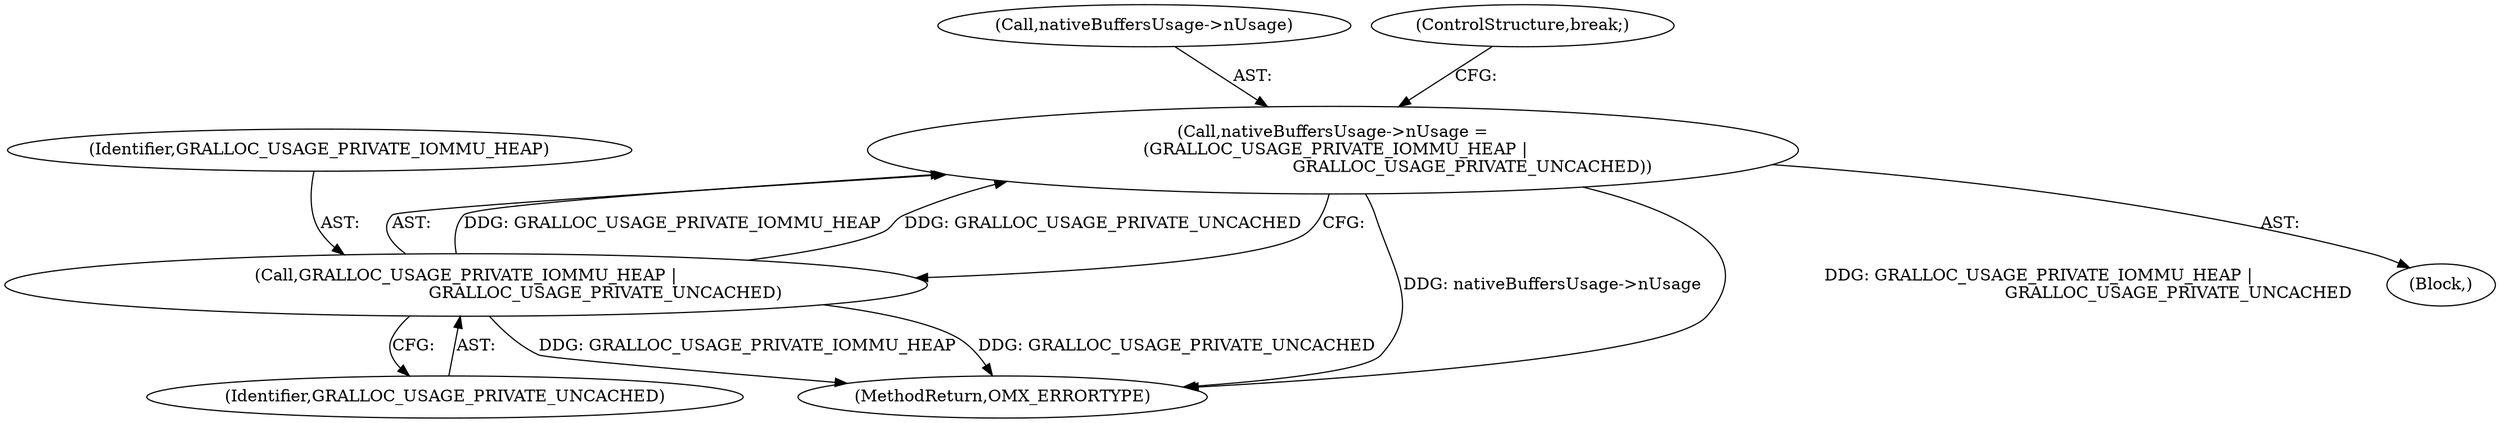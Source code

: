 digraph "0_Android_560ccdb509a7b86186fac0fce1b25bd9a3e6a6e8_0@pointer" {
"1000613" [label="(Call,nativeBuffersUsage->nUsage =\n (GRALLOC_USAGE_PRIVATE_IOMMU_HEAP |\n                                                     GRALLOC_USAGE_PRIVATE_UNCACHED))"];
"1000617" [label="(Call,GRALLOC_USAGE_PRIVATE_IOMMU_HEAP |\n                                                     GRALLOC_USAGE_PRIVATE_UNCACHED)"];
"1000618" [label="(Identifier,GRALLOC_USAGE_PRIVATE_IOMMU_HEAP)"];
"1000614" [label="(Call,nativeBuffersUsage->nUsage)"];
"1000613" [label="(Call,nativeBuffersUsage->nUsage =\n (GRALLOC_USAGE_PRIVATE_IOMMU_HEAP |\n                                                     GRALLOC_USAGE_PRIVATE_UNCACHED))"];
"1000617" [label="(Call,GRALLOC_USAGE_PRIVATE_IOMMU_HEAP |\n                                                     GRALLOC_USAGE_PRIVATE_UNCACHED)"];
"1000672" [label="(MethodReturn,OMX_ERRORTYPE)"];
"1000612" [label="(Block,)"];
"1000619" [label="(Identifier,GRALLOC_USAGE_PRIVATE_UNCACHED)"];
"1000627" [label="(ControlStructure,break;)"];
"1000613" -> "1000612"  [label="AST: "];
"1000613" -> "1000617"  [label="CFG: "];
"1000614" -> "1000613"  [label="AST: "];
"1000617" -> "1000613"  [label="AST: "];
"1000627" -> "1000613"  [label="CFG: "];
"1000613" -> "1000672"  [label="DDG: nativeBuffersUsage->nUsage"];
"1000613" -> "1000672"  [label="DDG: GRALLOC_USAGE_PRIVATE_IOMMU_HEAP |\n                                                     GRALLOC_USAGE_PRIVATE_UNCACHED"];
"1000617" -> "1000613"  [label="DDG: GRALLOC_USAGE_PRIVATE_IOMMU_HEAP"];
"1000617" -> "1000613"  [label="DDG: GRALLOC_USAGE_PRIVATE_UNCACHED"];
"1000617" -> "1000619"  [label="CFG: "];
"1000618" -> "1000617"  [label="AST: "];
"1000619" -> "1000617"  [label="AST: "];
"1000617" -> "1000672"  [label="DDG: GRALLOC_USAGE_PRIVATE_IOMMU_HEAP"];
"1000617" -> "1000672"  [label="DDG: GRALLOC_USAGE_PRIVATE_UNCACHED"];
}
